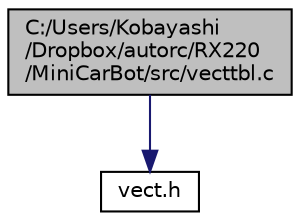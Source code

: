 digraph "C:/Users/Kobayashi/Dropbox/autorc/RX220/MiniCarBot/src/vecttbl.c"
{
 // LATEX_PDF_SIZE
  edge [fontname="Helvetica",fontsize="10",labelfontname="Helvetica",labelfontsize="10"];
  node [fontname="Helvetica",fontsize="10",shape=record];
  Node1 [label="C:/Users/Kobayashi\l/Dropbox/autorc/RX220\l/MiniCarBot/src/vecttbl.c",height=0.2,width=0.4,color="black", fillcolor="grey75", style="filled", fontcolor="black",tooltip=" "];
  Node1 -> Node2 [color="midnightblue",fontsize="10",style="solid",fontname="Helvetica"];
  Node2 [label="vect.h",height=0.2,width=0.4,color="black", fillcolor="white", style="filled",URL="$vect_8h.html",tooltip=" "];
}
